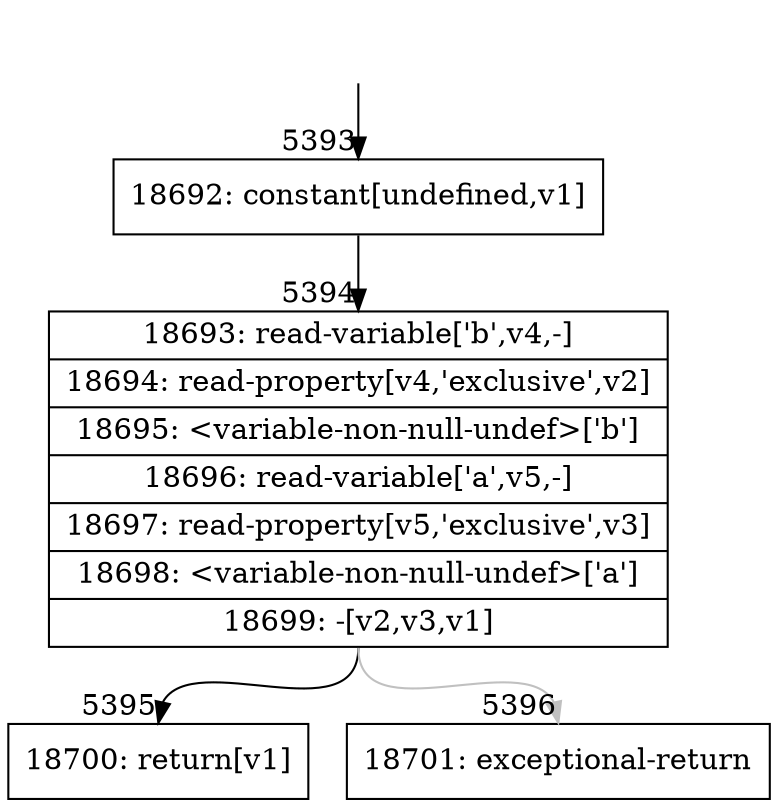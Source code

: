 digraph {
rankdir="TD"
BB_entry366[shape=none,label=""];
BB_entry366 -> BB5393 [tailport=s, headport=n, headlabel="    5393"]
BB5393 [shape=record label="{18692: constant[undefined,v1]}" ] 
BB5393 -> BB5394 [tailport=s, headport=n, headlabel="      5394"]
BB5394 [shape=record label="{18693: read-variable['b',v4,-]|18694: read-property[v4,'exclusive',v2]|18695: \<variable-non-null-undef\>['b']|18696: read-variable['a',v5,-]|18697: read-property[v5,'exclusive',v3]|18698: \<variable-non-null-undef\>['a']|18699: -[v2,v3,v1]}" ] 
BB5394 -> BB5395 [tailport=s, headport=n, headlabel="      5395"]
BB5394 -> BB5396 [tailport=s, headport=n, color=gray, headlabel="      5396"]
BB5395 [shape=record label="{18700: return[v1]}" ] 
BB5396 [shape=record label="{18701: exceptional-return}" ] 
//#$~ 9700
}
